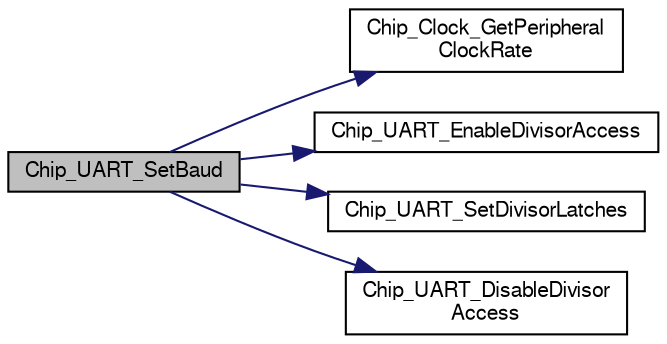 digraph "Chip_UART_SetBaud"
{
  edge [fontname="FreeSans",fontsize="10",labelfontname="FreeSans",labelfontsize="10"];
  node [fontname="FreeSans",fontsize="10",shape=record];
  rankdir="LR";
  Node1 [label="Chip_UART_SetBaud",height=0.2,width=0.4,color="black", fillcolor="grey75", style="filled", fontcolor="black"];
  Node1 -> Node2 [color="midnightblue",fontsize="10",style="solid"];
  Node2 [label="Chip_Clock_GetPeripheral\lClockRate",height=0.2,width=0.4,color="black", fillcolor="white", style="filled",URL="$group__CLOCK__17XX__40XX.html#ga9c2bc86c857119426aa6a724c12a6f42",tooltip="Returns clock rate for a peripheral (from peripheral clock) "];
  Node1 -> Node3 [color="midnightblue",fontsize="10",style="solid"];
  Node3 [label="Chip_UART_EnableDivisorAccess",height=0.2,width=0.4,color="black", fillcolor="white", style="filled",URL="$group__UART__17XX__40XX.html#ga7a8e9260541ab5cacefcacbd94725d52",tooltip="Enable access to Divisor Latches. "];
  Node1 -> Node4 [color="midnightblue",fontsize="10",style="solid"];
  Node4 [label="Chip_UART_SetDivisorLatches",height=0.2,width=0.4,color="black", fillcolor="white", style="filled",URL="$group__UART__17XX__40XX.html#ga267fa73ca52d35a7f60f849727c3d2b6",tooltip="Set LSB and MSB divisor latch registers. "];
  Node1 -> Node5 [color="midnightblue",fontsize="10",style="solid"];
  Node5 [label="Chip_UART_DisableDivisor\lAccess",height=0.2,width=0.4,color="black", fillcolor="white", style="filled",URL="$group__UART__17XX__40XX.html#ga81a3df6028c4b08dba38e4f6330d41d7",tooltip="Disable access to Divisor Latches. "];
}
